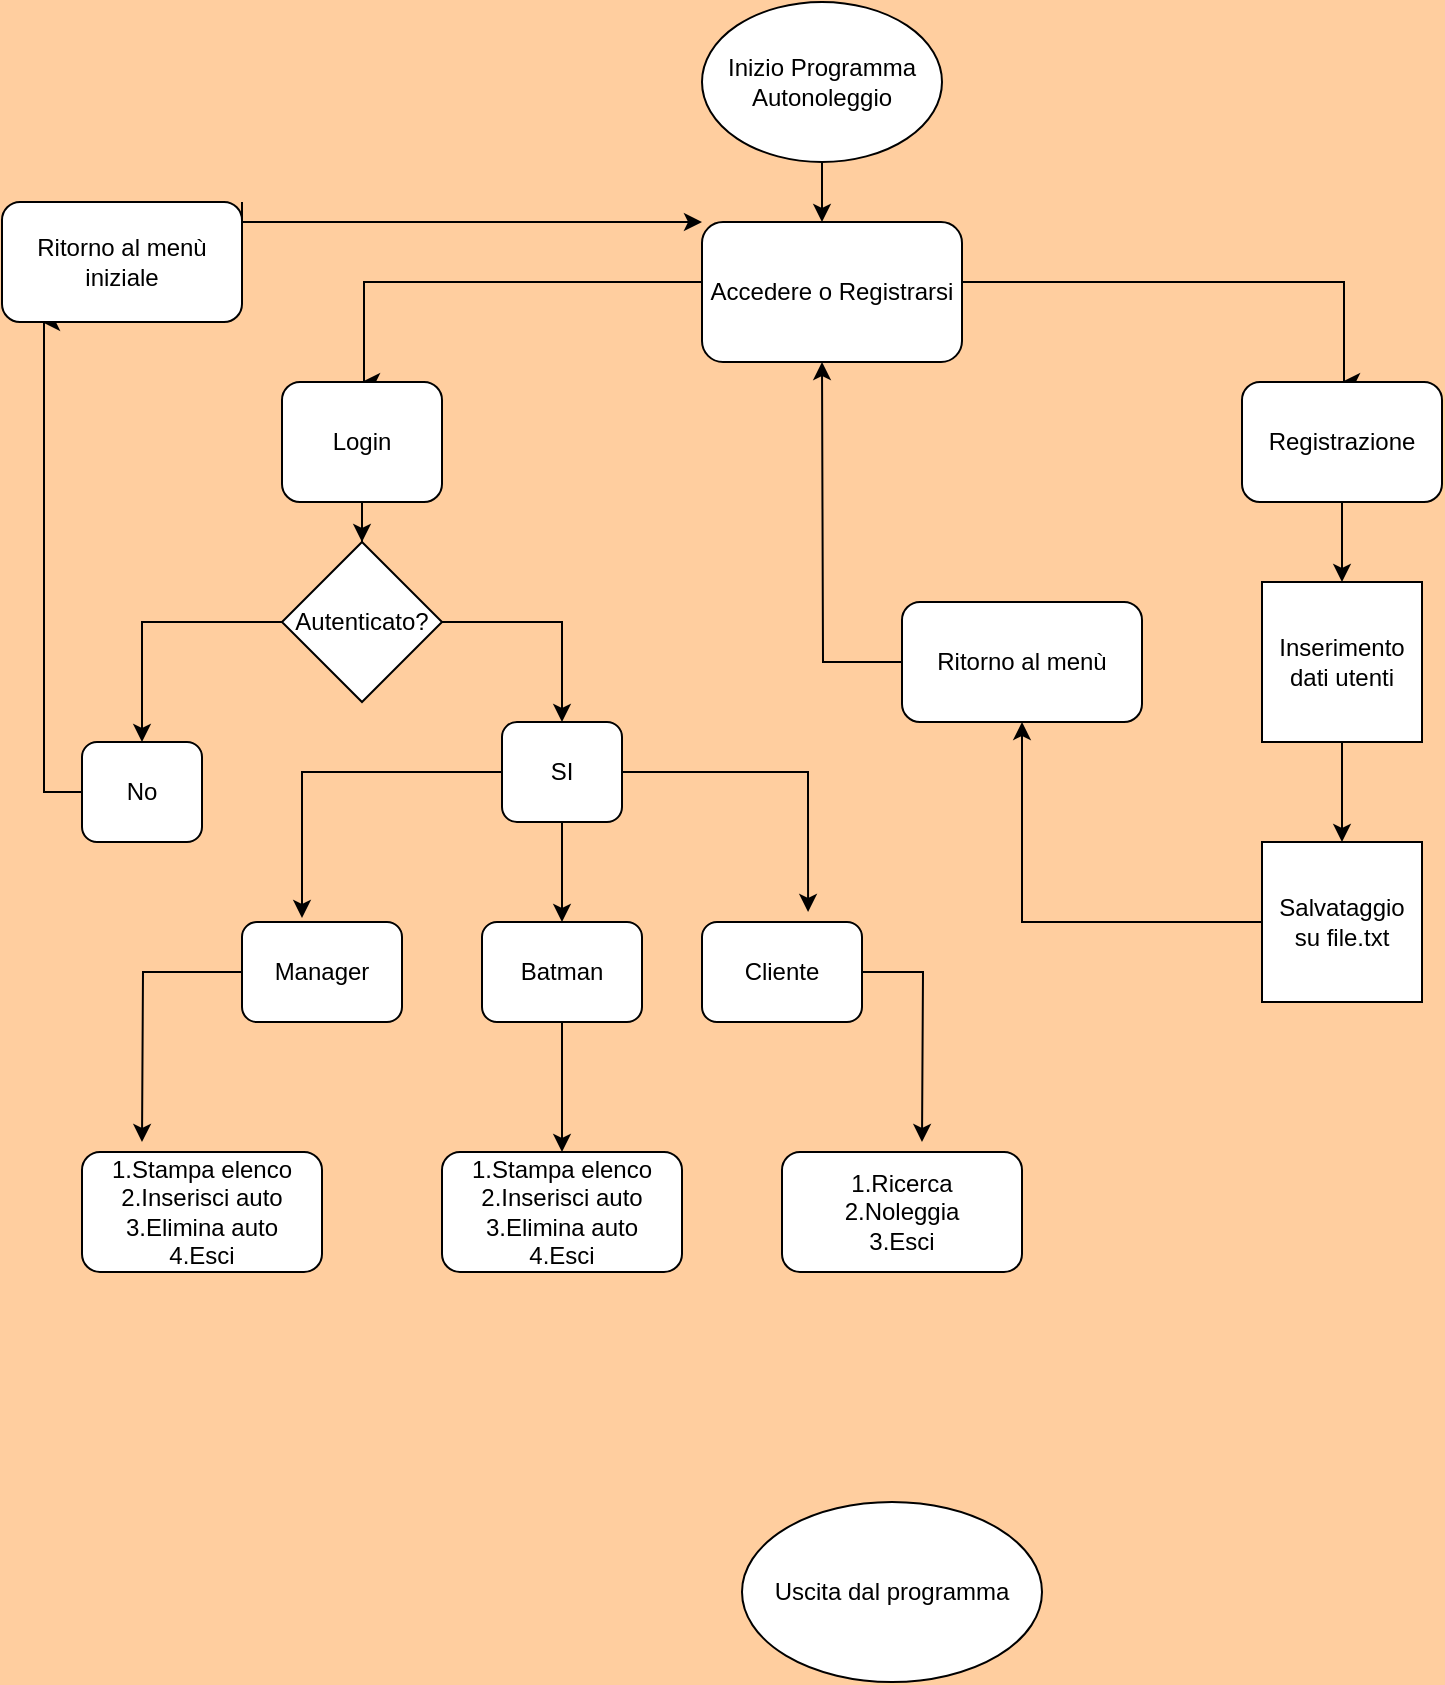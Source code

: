 <mxfile version="24.3.1" type="github">
  <diagram name="Pagina-1" id="36LBCxcCw-jJczAIzWjR">
    <mxGraphModel dx="1114" dy="600" grid="1" gridSize="10" guides="1" tooltips="1" connect="1" arrows="1" fold="1" page="1" pageScale="1" pageWidth="827" pageHeight="1169" background="#FFCE9F" math="0" shadow="0">
      <root>
        <mxCell id="0" />
        <mxCell id="1" parent="0" />
        <mxCell id="a2P4Bpt3vMFnB8kFrf-n-1" value="" style="edgeStyle=orthogonalEdgeStyle;rounded=0;orthogonalLoop=1;jettySize=auto;html=1;" edge="1" parent="1" source="a2P4Bpt3vMFnB8kFrf-n-2">
          <mxGeometry relative="1" as="geometry">
            <mxPoint x="420" y="120" as="targetPoint" />
          </mxGeometry>
        </mxCell>
        <mxCell id="a2P4Bpt3vMFnB8kFrf-n-2" value="Inizio Programma&lt;div&gt;Autonoleggio&lt;/div&gt;" style="ellipse;whiteSpace=wrap;html=1;" vertex="1" parent="1">
          <mxGeometry x="360" y="10" width="120" height="80" as="geometry" />
        </mxCell>
        <mxCell id="a2P4Bpt3vMFnB8kFrf-n-3" style="edgeStyle=orthogonalEdgeStyle;rounded=0;orthogonalLoop=1;jettySize=auto;html=1;exitX=0;exitY=0.5;exitDx=0;exitDy=0;" edge="1" parent="1">
          <mxGeometry relative="1" as="geometry">
            <mxPoint x="190" y="200" as="targetPoint" />
            <mxPoint x="470" y="150" as="sourcePoint" />
            <Array as="points">
              <mxPoint x="191" y="150" />
            </Array>
          </mxGeometry>
        </mxCell>
        <mxCell id="a2P4Bpt3vMFnB8kFrf-n-4" style="edgeStyle=orthogonalEdgeStyle;rounded=0;orthogonalLoop=1;jettySize=auto;html=1;exitX=1;exitY=0.5;exitDx=0;exitDy=0;" edge="1" parent="1">
          <mxGeometry relative="1" as="geometry">
            <mxPoint x="680" y="200" as="targetPoint" />
            <mxPoint x="390" y="150" as="sourcePoint" />
            <Array as="points">
              <mxPoint x="681" y="150" />
            </Array>
          </mxGeometry>
        </mxCell>
        <mxCell id="a2P4Bpt3vMFnB8kFrf-n-5" value="Accedere o Registrarsi" style="rounded=1;whiteSpace=wrap;html=1;" vertex="1" parent="1">
          <mxGeometry x="360" y="120" width="130" height="70" as="geometry" />
        </mxCell>
        <mxCell id="a2P4Bpt3vMFnB8kFrf-n-6" style="edgeStyle=orthogonalEdgeStyle;rounded=0;orthogonalLoop=1;jettySize=auto;html=1;" edge="1" parent="1" source="a2P4Bpt3vMFnB8kFrf-n-7">
          <mxGeometry relative="1" as="geometry">
            <mxPoint x="80" y="580" as="targetPoint" />
          </mxGeometry>
        </mxCell>
        <mxCell id="a2P4Bpt3vMFnB8kFrf-n-7" value="Manager" style="rounded=1;whiteSpace=wrap;html=1;" vertex="1" parent="1">
          <mxGeometry x="130" y="470" width="80" height="50" as="geometry" />
        </mxCell>
        <mxCell id="a2P4Bpt3vMFnB8kFrf-n-8" style="edgeStyle=orthogonalEdgeStyle;rounded=0;orthogonalLoop=1;jettySize=auto;html=1;" edge="1" parent="1" source="a2P4Bpt3vMFnB8kFrf-n-9">
          <mxGeometry relative="1" as="geometry">
            <mxPoint x="470" y="580" as="targetPoint" />
          </mxGeometry>
        </mxCell>
        <mxCell id="a2P4Bpt3vMFnB8kFrf-n-9" value="Cliente" style="rounded=1;whiteSpace=wrap;html=1;" vertex="1" parent="1">
          <mxGeometry x="360" y="470" width="80" height="50" as="geometry" />
        </mxCell>
        <mxCell id="a2P4Bpt3vMFnB8kFrf-n-10" style="edgeStyle=orthogonalEdgeStyle;rounded=0;orthogonalLoop=1;jettySize=auto;html=1;entryX=0.5;entryY=0;entryDx=0;entryDy=0;" edge="1" parent="1" source="a2P4Bpt3vMFnB8kFrf-n-11">
          <mxGeometry relative="1" as="geometry">
            <mxPoint x="290" y="585" as="targetPoint" />
          </mxGeometry>
        </mxCell>
        <mxCell id="a2P4Bpt3vMFnB8kFrf-n-11" value="Batman" style="rounded=1;whiteSpace=wrap;html=1;" vertex="1" parent="1">
          <mxGeometry x="250" y="470" width="80" height="50" as="geometry" />
        </mxCell>
        <mxCell id="a2P4Bpt3vMFnB8kFrf-n-12" value="" style="edgeStyle=orthogonalEdgeStyle;rounded=0;orthogonalLoop=1;jettySize=auto;html=1;" edge="1" parent="1" source="a2P4Bpt3vMFnB8kFrf-n-13" target="a2P4Bpt3vMFnB8kFrf-n-11">
          <mxGeometry relative="1" as="geometry" />
        </mxCell>
        <mxCell id="a2P4Bpt3vMFnB8kFrf-n-13" value="SI" style="rounded=1;whiteSpace=wrap;html=1;" vertex="1" parent="1">
          <mxGeometry x="260" y="370" width="60" height="50" as="geometry" />
        </mxCell>
        <mxCell id="a2P4Bpt3vMFnB8kFrf-n-14" style="edgeStyle=orthogonalEdgeStyle;rounded=0;orthogonalLoop=1;jettySize=auto;html=1;entryX=0.375;entryY=-0.04;entryDx=0;entryDy=0;entryPerimeter=0;" edge="1" parent="1" source="a2P4Bpt3vMFnB8kFrf-n-13" target="a2P4Bpt3vMFnB8kFrf-n-7">
          <mxGeometry relative="1" as="geometry" />
        </mxCell>
        <mxCell id="a2P4Bpt3vMFnB8kFrf-n-15" style="edgeStyle=orthogonalEdgeStyle;rounded=0;orthogonalLoop=1;jettySize=auto;html=1;entryX=0.663;entryY=-0.1;entryDx=0;entryDy=0;entryPerimeter=0;" edge="1" parent="1" source="a2P4Bpt3vMFnB8kFrf-n-13" target="a2P4Bpt3vMFnB8kFrf-n-9">
          <mxGeometry relative="1" as="geometry" />
        </mxCell>
        <mxCell id="a2P4Bpt3vMFnB8kFrf-n-16" value="" style="edgeStyle=orthogonalEdgeStyle;rounded=0;orthogonalLoop=1;jettySize=auto;html=1;" edge="1" parent="1" source="a2P4Bpt3vMFnB8kFrf-n-17" target="a2P4Bpt3vMFnB8kFrf-n-22">
          <mxGeometry relative="1" as="geometry" />
        </mxCell>
        <mxCell id="a2P4Bpt3vMFnB8kFrf-n-17" value="Login" style="rounded=1;whiteSpace=wrap;html=1;" vertex="1" parent="1">
          <mxGeometry x="150" y="200" width="80" height="60" as="geometry" />
        </mxCell>
        <mxCell id="a2P4Bpt3vMFnB8kFrf-n-18" style="edgeStyle=orthogonalEdgeStyle;rounded=0;orthogonalLoop=1;jettySize=auto;html=1;entryX=0.5;entryY=0;entryDx=0;entryDy=0;" edge="1" parent="1" source="a2P4Bpt3vMFnB8kFrf-n-19" target="a2P4Bpt3vMFnB8kFrf-n-28">
          <mxGeometry relative="1" as="geometry" />
        </mxCell>
        <mxCell id="a2P4Bpt3vMFnB8kFrf-n-19" value="Registrazione" style="rounded=1;whiteSpace=wrap;html=1;" vertex="1" parent="1">
          <mxGeometry x="630" y="200" width="100" height="60" as="geometry" />
        </mxCell>
        <mxCell id="a2P4Bpt3vMFnB8kFrf-n-20" style="edgeStyle=orthogonalEdgeStyle;rounded=0;orthogonalLoop=1;jettySize=auto;html=1;entryX=0.5;entryY=0;entryDx=0;entryDy=0;" edge="1" parent="1" source="a2P4Bpt3vMFnB8kFrf-n-22" target="a2P4Bpt3vMFnB8kFrf-n-13">
          <mxGeometry relative="1" as="geometry" />
        </mxCell>
        <mxCell id="a2P4Bpt3vMFnB8kFrf-n-21" style="edgeStyle=orthogonalEdgeStyle;rounded=0;orthogonalLoop=1;jettySize=auto;html=1;entryX=0.5;entryY=0;entryDx=0;entryDy=0;" edge="1" parent="1" source="a2P4Bpt3vMFnB8kFrf-n-22" target="a2P4Bpt3vMFnB8kFrf-n-24">
          <mxGeometry relative="1" as="geometry" />
        </mxCell>
        <mxCell id="a2P4Bpt3vMFnB8kFrf-n-22" value="Autenticato?" style="rhombus;whiteSpace=wrap;html=1;" vertex="1" parent="1">
          <mxGeometry x="150" y="280" width="80" height="80" as="geometry" />
        </mxCell>
        <mxCell id="a2P4Bpt3vMFnB8kFrf-n-23" style="edgeStyle=orthogonalEdgeStyle;rounded=0;orthogonalLoop=1;jettySize=auto;html=1;" edge="1" parent="1">
          <mxGeometry relative="1" as="geometry">
            <mxPoint x="30" y="170" as="targetPoint" />
            <mxPoint x="60" y="405" as="sourcePoint" />
            <Array as="points">
              <mxPoint x="31" y="405" />
            </Array>
          </mxGeometry>
        </mxCell>
        <mxCell id="a2P4Bpt3vMFnB8kFrf-n-24" value="No" style="rounded=1;whiteSpace=wrap;html=1;" vertex="1" parent="1">
          <mxGeometry x="50" y="380" width="60" height="50" as="geometry" />
        </mxCell>
        <mxCell id="a2P4Bpt3vMFnB8kFrf-n-25" style="edgeStyle=orthogonalEdgeStyle;rounded=0;orthogonalLoop=1;jettySize=auto;html=1;exitX=1;exitY=0;exitDx=0;exitDy=0;entryX=0;entryY=0;entryDx=0;entryDy=0;" edge="1" parent="1" source="a2P4Bpt3vMFnB8kFrf-n-26" target="a2P4Bpt3vMFnB8kFrf-n-5">
          <mxGeometry relative="1" as="geometry">
            <Array as="points">
              <mxPoint x="130" y="120" />
            </Array>
          </mxGeometry>
        </mxCell>
        <mxCell id="a2P4Bpt3vMFnB8kFrf-n-26" value="Ritorno al menù iniziale" style="rounded=1;whiteSpace=wrap;html=1;" vertex="1" parent="1">
          <mxGeometry x="10" y="110" width="120" height="60" as="geometry" />
        </mxCell>
        <mxCell id="a2P4Bpt3vMFnB8kFrf-n-27" style="edgeStyle=orthogonalEdgeStyle;rounded=0;orthogonalLoop=1;jettySize=auto;html=1;entryX=0.5;entryY=0;entryDx=0;entryDy=0;" edge="1" parent="1" source="a2P4Bpt3vMFnB8kFrf-n-28" target="a2P4Bpt3vMFnB8kFrf-n-30">
          <mxGeometry relative="1" as="geometry" />
        </mxCell>
        <mxCell id="a2P4Bpt3vMFnB8kFrf-n-28" value="Inserimento dati utenti" style="whiteSpace=wrap;html=1;aspect=fixed;" vertex="1" parent="1">
          <mxGeometry x="640" y="300" width="80" height="80" as="geometry" />
        </mxCell>
        <mxCell id="a2P4Bpt3vMFnB8kFrf-n-29" style="edgeStyle=orthogonalEdgeStyle;rounded=0;orthogonalLoop=1;jettySize=auto;html=1;entryX=0.5;entryY=1;entryDx=0;entryDy=0;" edge="1" parent="1" source="a2P4Bpt3vMFnB8kFrf-n-30" target="a2P4Bpt3vMFnB8kFrf-n-32">
          <mxGeometry relative="1" as="geometry" />
        </mxCell>
        <mxCell id="a2P4Bpt3vMFnB8kFrf-n-30" value="Salvataggio su file.txt" style="whiteSpace=wrap;html=1;aspect=fixed;" vertex="1" parent="1">
          <mxGeometry x="640" y="430" width="80" height="80" as="geometry" />
        </mxCell>
        <mxCell id="a2P4Bpt3vMFnB8kFrf-n-31" style="edgeStyle=orthogonalEdgeStyle;rounded=0;orthogonalLoop=1;jettySize=auto;html=1;" edge="1" parent="1" source="a2P4Bpt3vMFnB8kFrf-n-32">
          <mxGeometry relative="1" as="geometry">
            <mxPoint x="420" y="190" as="targetPoint" />
          </mxGeometry>
        </mxCell>
        <mxCell id="a2P4Bpt3vMFnB8kFrf-n-32" value="Ritorno al menù" style="rounded=1;whiteSpace=wrap;html=1;" vertex="1" parent="1">
          <mxGeometry x="460" y="310" width="120" height="60" as="geometry" />
        </mxCell>
        <mxCell id="a2P4Bpt3vMFnB8kFrf-n-33" value="1.Stampa elenco&lt;div&gt;2.Inserisci auto&lt;/div&gt;&lt;div&gt;3.Elimina auto&lt;/div&gt;&lt;div&gt;4.Esci&lt;/div&gt;" style="rounded=1;whiteSpace=wrap;html=1;" vertex="1" parent="1">
          <mxGeometry x="50" y="585" width="120" height="60" as="geometry" />
        </mxCell>
        <mxCell id="a2P4Bpt3vMFnB8kFrf-n-34" value="1.Ricerca&lt;div&gt;2.Noleggia&lt;/div&gt;&lt;div&gt;3.Esci&lt;/div&gt;" style="rounded=1;whiteSpace=wrap;html=1;" vertex="1" parent="1">
          <mxGeometry x="400" y="585" width="120" height="60" as="geometry" />
        </mxCell>
        <mxCell id="a2P4Bpt3vMFnB8kFrf-n-35" value="1.Stampa elenco&lt;div&gt;2.Inserisci auto&lt;/div&gt;&lt;div&gt;3.Elimina auto&lt;/div&gt;&lt;div&gt;4.Esci&lt;/div&gt;" style="rounded=1;whiteSpace=wrap;html=1;" vertex="1" parent="1">
          <mxGeometry x="230" y="585" width="120" height="60" as="geometry" />
        </mxCell>
        <mxCell id="a2P4Bpt3vMFnB8kFrf-n-36" value="Uscita dal programma" style="ellipse;whiteSpace=wrap;html=1;" vertex="1" parent="1">
          <mxGeometry x="380" y="760" width="150" height="90" as="geometry" />
        </mxCell>
      </root>
    </mxGraphModel>
  </diagram>
</mxfile>
